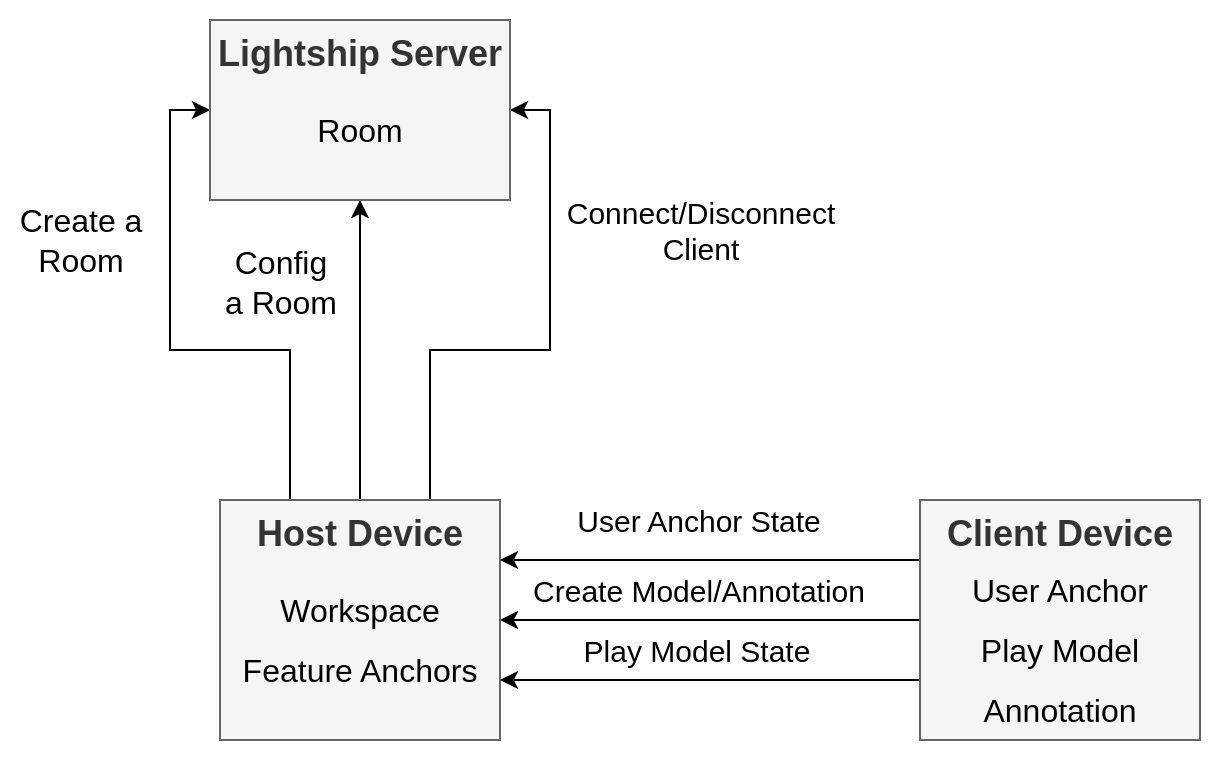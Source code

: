<mxfile version="28.0.6">
  <diagram name="Page-1" id="qdsN0CM4YJ_W1uLqY2Fm">
    <mxGraphModel dx="1426" dy="841" grid="1" gridSize="10" guides="1" tooltips="1" connect="1" arrows="1" fold="1" page="1" pageScale="1" pageWidth="827" pageHeight="1169" math="0" shadow="0">
      <root>
        <mxCell id="0" />
        <mxCell id="1" parent="0" />
        <mxCell id="GFijoRV-jJUfO0CtlZlc-5" value="" style="rounded=0;whiteSpace=wrap;html=1;strokeColor=none;" vertex="1" parent="1">
          <mxGeometry x="80" y="40" width="610" height="380" as="geometry" />
        </mxCell>
        <mxCell id="cEB_FiMizcE1NbPtSxzR-12" style="edgeStyle=orthogonalEdgeStyle;rounded=0;orthogonalLoop=1;jettySize=auto;html=1;exitX=0.5;exitY=0;exitDx=0;exitDy=0;entryX=0.5;entryY=1;entryDx=0;entryDy=0;" parent="1" source="cEB_FiMizcE1NbPtSxzR-1" target="cEB_FiMizcE1NbPtSxzR-3" edge="1">
          <mxGeometry relative="1" as="geometry" />
        </mxCell>
        <mxCell id="cEB_FiMizcE1NbPtSxzR-13" value="Config&lt;div&gt;a Room&lt;/div&gt;" style="edgeLabel;html=1;align=center;verticalAlign=middle;resizable=0;points=[];fontSize=16;labelBackgroundColor=none;" parent="cEB_FiMizcE1NbPtSxzR-12" vertex="1" connectable="0">
          <mxGeometry x="-0.5" relative="1" as="geometry">
            <mxPoint x="-40" y="-72" as="offset" />
          </mxGeometry>
        </mxCell>
        <mxCell id="GFijoRV-jJUfO0CtlZlc-1" style="edgeStyle=orthogonalEdgeStyle;rounded=0;orthogonalLoop=1;jettySize=auto;html=1;exitX=0.25;exitY=0;exitDx=0;exitDy=0;entryX=0;entryY=0.5;entryDx=0;entryDy=0;" edge="1" parent="1" source="cEB_FiMizcE1NbPtSxzR-1" target="cEB_FiMizcE1NbPtSxzR-3">
          <mxGeometry relative="1" as="geometry" />
        </mxCell>
        <mxCell id="GFijoRV-jJUfO0CtlZlc-2" value="Create a&lt;div&gt;Room&lt;/div&gt;" style="edgeLabel;html=1;align=center;verticalAlign=middle;resizable=0;points=[];fontSize=16;labelBackgroundColor=none;" vertex="1" connectable="0" parent="GFijoRV-jJUfO0CtlZlc-1">
          <mxGeometry x="0.316" y="-2" relative="1" as="geometry">
            <mxPoint x="-47" y="-9" as="offset" />
          </mxGeometry>
        </mxCell>
        <mxCell id="GFijoRV-jJUfO0CtlZlc-3" style="edgeStyle=orthogonalEdgeStyle;rounded=0;orthogonalLoop=1;jettySize=auto;html=1;exitX=0.75;exitY=0;exitDx=0;exitDy=0;entryX=1;entryY=0.5;entryDx=0;entryDy=0;" edge="1" parent="1" source="cEB_FiMizcE1NbPtSxzR-1" target="cEB_FiMizcE1NbPtSxzR-3">
          <mxGeometry relative="1" as="geometry" />
        </mxCell>
        <mxCell id="GFijoRV-jJUfO0CtlZlc-4" value="Connect/Disconnect&lt;div&gt;Client&lt;/div&gt;" style="edgeLabel;html=1;align=center;verticalAlign=middle;resizable=0;points=[];fontSize=15;labelBackgroundColor=none;" vertex="1" connectable="0" parent="GFijoRV-jJUfO0CtlZlc-3">
          <mxGeometry x="0.418" relative="1" as="geometry">
            <mxPoint x="75" as="offset" />
          </mxGeometry>
        </mxCell>
        <mxCell id="cEB_FiMizcE1NbPtSxzR-1" value="Host Device" style="rounded=0;whiteSpace=wrap;html=1;verticalAlign=top;fontSize=18;fillColor=#f5f5f5;strokeColor=#666666;fontStyle=1;fontColor=#333333;" parent="1" vertex="1">
          <mxGeometry x="190" y="290" width="140" height="120" as="geometry" />
        </mxCell>
        <mxCell id="cEB_FiMizcE1NbPtSxzR-16" style="edgeStyle=orthogonalEdgeStyle;rounded=0;orthogonalLoop=1;jettySize=auto;html=1;exitX=0;exitY=0.25;exitDx=0;exitDy=0;entryX=1;entryY=0.25;entryDx=0;entryDy=0;" parent="1" source="cEB_FiMizcE1NbPtSxzR-2" target="cEB_FiMizcE1NbPtSxzR-1" edge="1">
          <mxGeometry relative="1" as="geometry" />
        </mxCell>
        <mxCell id="cEB_FiMizcE1NbPtSxzR-17" value="User Anchor State" style="edgeLabel;html=1;align=center;verticalAlign=middle;resizable=0;points=[];fontSize=15;" parent="cEB_FiMizcE1NbPtSxzR-16" vertex="1" connectable="0">
          <mxGeometry x="0.186" y="-3" relative="1" as="geometry">
            <mxPoint x="13" y="-17" as="offset" />
          </mxGeometry>
        </mxCell>
        <mxCell id="cEB_FiMizcE1NbPtSxzR-18" style="edgeStyle=orthogonalEdgeStyle;rounded=0;orthogonalLoop=1;jettySize=auto;html=1;exitX=0;exitY=0.75;exitDx=0;exitDy=0;entryX=1;entryY=0.75;entryDx=0;entryDy=0;" parent="1" source="cEB_FiMizcE1NbPtSxzR-2" target="cEB_FiMizcE1NbPtSxzR-1" edge="1">
          <mxGeometry relative="1" as="geometry" />
        </mxCell>
        <mxCell id="cEB_FiMizcE1NbPtSxzR-19" value="Play Model State" style="edgeLabel;html=1;align=center;verticalAlign=middle;resizable=0;points=[];fontSize=15;" parent="cEB_FiMizcE1NbPtSxzR-18" vertex="1" connectable="0">
          <mxGeometry x="0.2" y="-2" relative="1" as="geometry">
            <mxPoint x="14" y="-13" as="offset" />
          </mxGeometry>
        </mxCell>
        <mxCell id="cEB_FiMizcE1NbPtSxzR-20" style="edgeStyle=orthogonalEdgeStyle;rounded=0;orthogonalLoop=1;jettySize=auto;html=1;exitX=0;exitY=0.5;exitDx=0;exitDy=0;entryX=1;entryY=0.5;entryDx=0;entryDy=0;" parent="1" source="cEB_FiMizcE1NbPtSxzR-2" target="cEB_FiMizcE1NbPtSxzR-1" edge="1">
          <mxGeometry relative="1" as="geometry" />
        </mxCell>
        <mxCell id="cEB_FiMizcE1NbPtSxzR-21" value="Create Model/Annotation" style="edgeLabel;html=1;align=center;verticalAlign=middle;resizable=0;points=[];fontSize=15;" parent="cEB_FiMizcE1NbPtSxzR-20" vertex="1" connectable="0">
          <mxGeometry x="0.171" y="1" relative="1" as="geometry">
            <mxPoint x="12" y="-16" as="offset" />
          </mxGeometry>
        </mxCell>
        <mxCell id="cEB_FiMizcE1NbPtSxzR-2" value="Client Device" style="rounded=0;whiteSpace=wrap;html=1;verticalAlign=top;fontSize=18;fillColor=#f5f5f5;strokeColor=#666666;fontStyle=1;fontColor=#333333;" parent="1" vertex="1">
          <mxGeometry x="540" y="290" width="140" height="120" as="geometry" />
        </mxCell>
        <mxCell id="cEB_FiMizcE1NbPtSxzR-3" value="Lightship Server" style="rounded=0;whiteSpace=wrap;html=1;verticalAlign=top;fontSize=18;fillColor=#f5f5f5;strokeColor=#666666;fontColor=#333333;fontStyle=1" parent="1" vertex="1">
          <mxGeometry x="185" y="50" width="150" height="90" as="geometry" />
        </mxCell>
        <mxCell id="cEB_FiMizcE1NbPtSxzR-4" value="Workspace" style="text;html=1;align=center;verticalAlign=middle;whiteSpace=wrap;rounded=0;fontSize=16;" parent="1" vertex="1">
          <mxGeometry x="200" y="330" width="120" height="30" as="geometry" />
        </mxCell>
        <mxCell id="cEB_FiMizcE1NbPtSxzR-5" value="Feature Anchors" style="text;html=1;align=center;verticalAlign=middle;whiteSpace=wrap;rounded=0;fontSize=16;" parent="1" vertex="1">
          <mxGeometry x="200" y="360" width="120" height="30" as="geometry" />
        </mxCell>
        <mxCell id="cEB_FiMizcE1NbPtSxzR-6" value="Room" style="text;html=1;align=center;verticalAlign=middle;whiteSpace=wrap;rounded=0;fontSize=16;" parent="1" vertex="1">
          <mxGeometry x="200" y="90" width="120" height="30" as="geometry" />
        </mxCell>
        <mxCell id="cEB_FiMizcE1NbPtSxzR-7" value="User Anchor" style="text;html=1;align=center;verticalAlign=middle;whiteSpace=wrap;rounded=0;fontSize=16;" parent="1" vertex="1">
          <mxGeometry x="550" y="320" width="120" height="30" as="geometry" />
        </mxCell>
        <mxCell id="cEB_FiMizcE1NbPtSxzR-8" value="Play Model" style="text;html=1;align=center;verticalAlign=middle;whiteSpace=wrap;rounded=0;fontSize=16;" parent="1" vertex="1">
          <mxGeometry x="550" y="350" width="120" height="30" as="geometry" />
        </mxCell>
        <mxCell id="cEB_FiMizcE1NbPtSxzR-9" value="Annotation" style="text;html=1;align=center;verticalAlign=middle;whiteSpace=wrap;rounded=0;fontSize=16;" parent="1" vertex="1">
          <mxGeometry x="550" y="380" width="120" height="30" as="geometry" />
        </mxCell>
      </root>
    </mxGraphModel>
  </diagram>
</mxfile>
